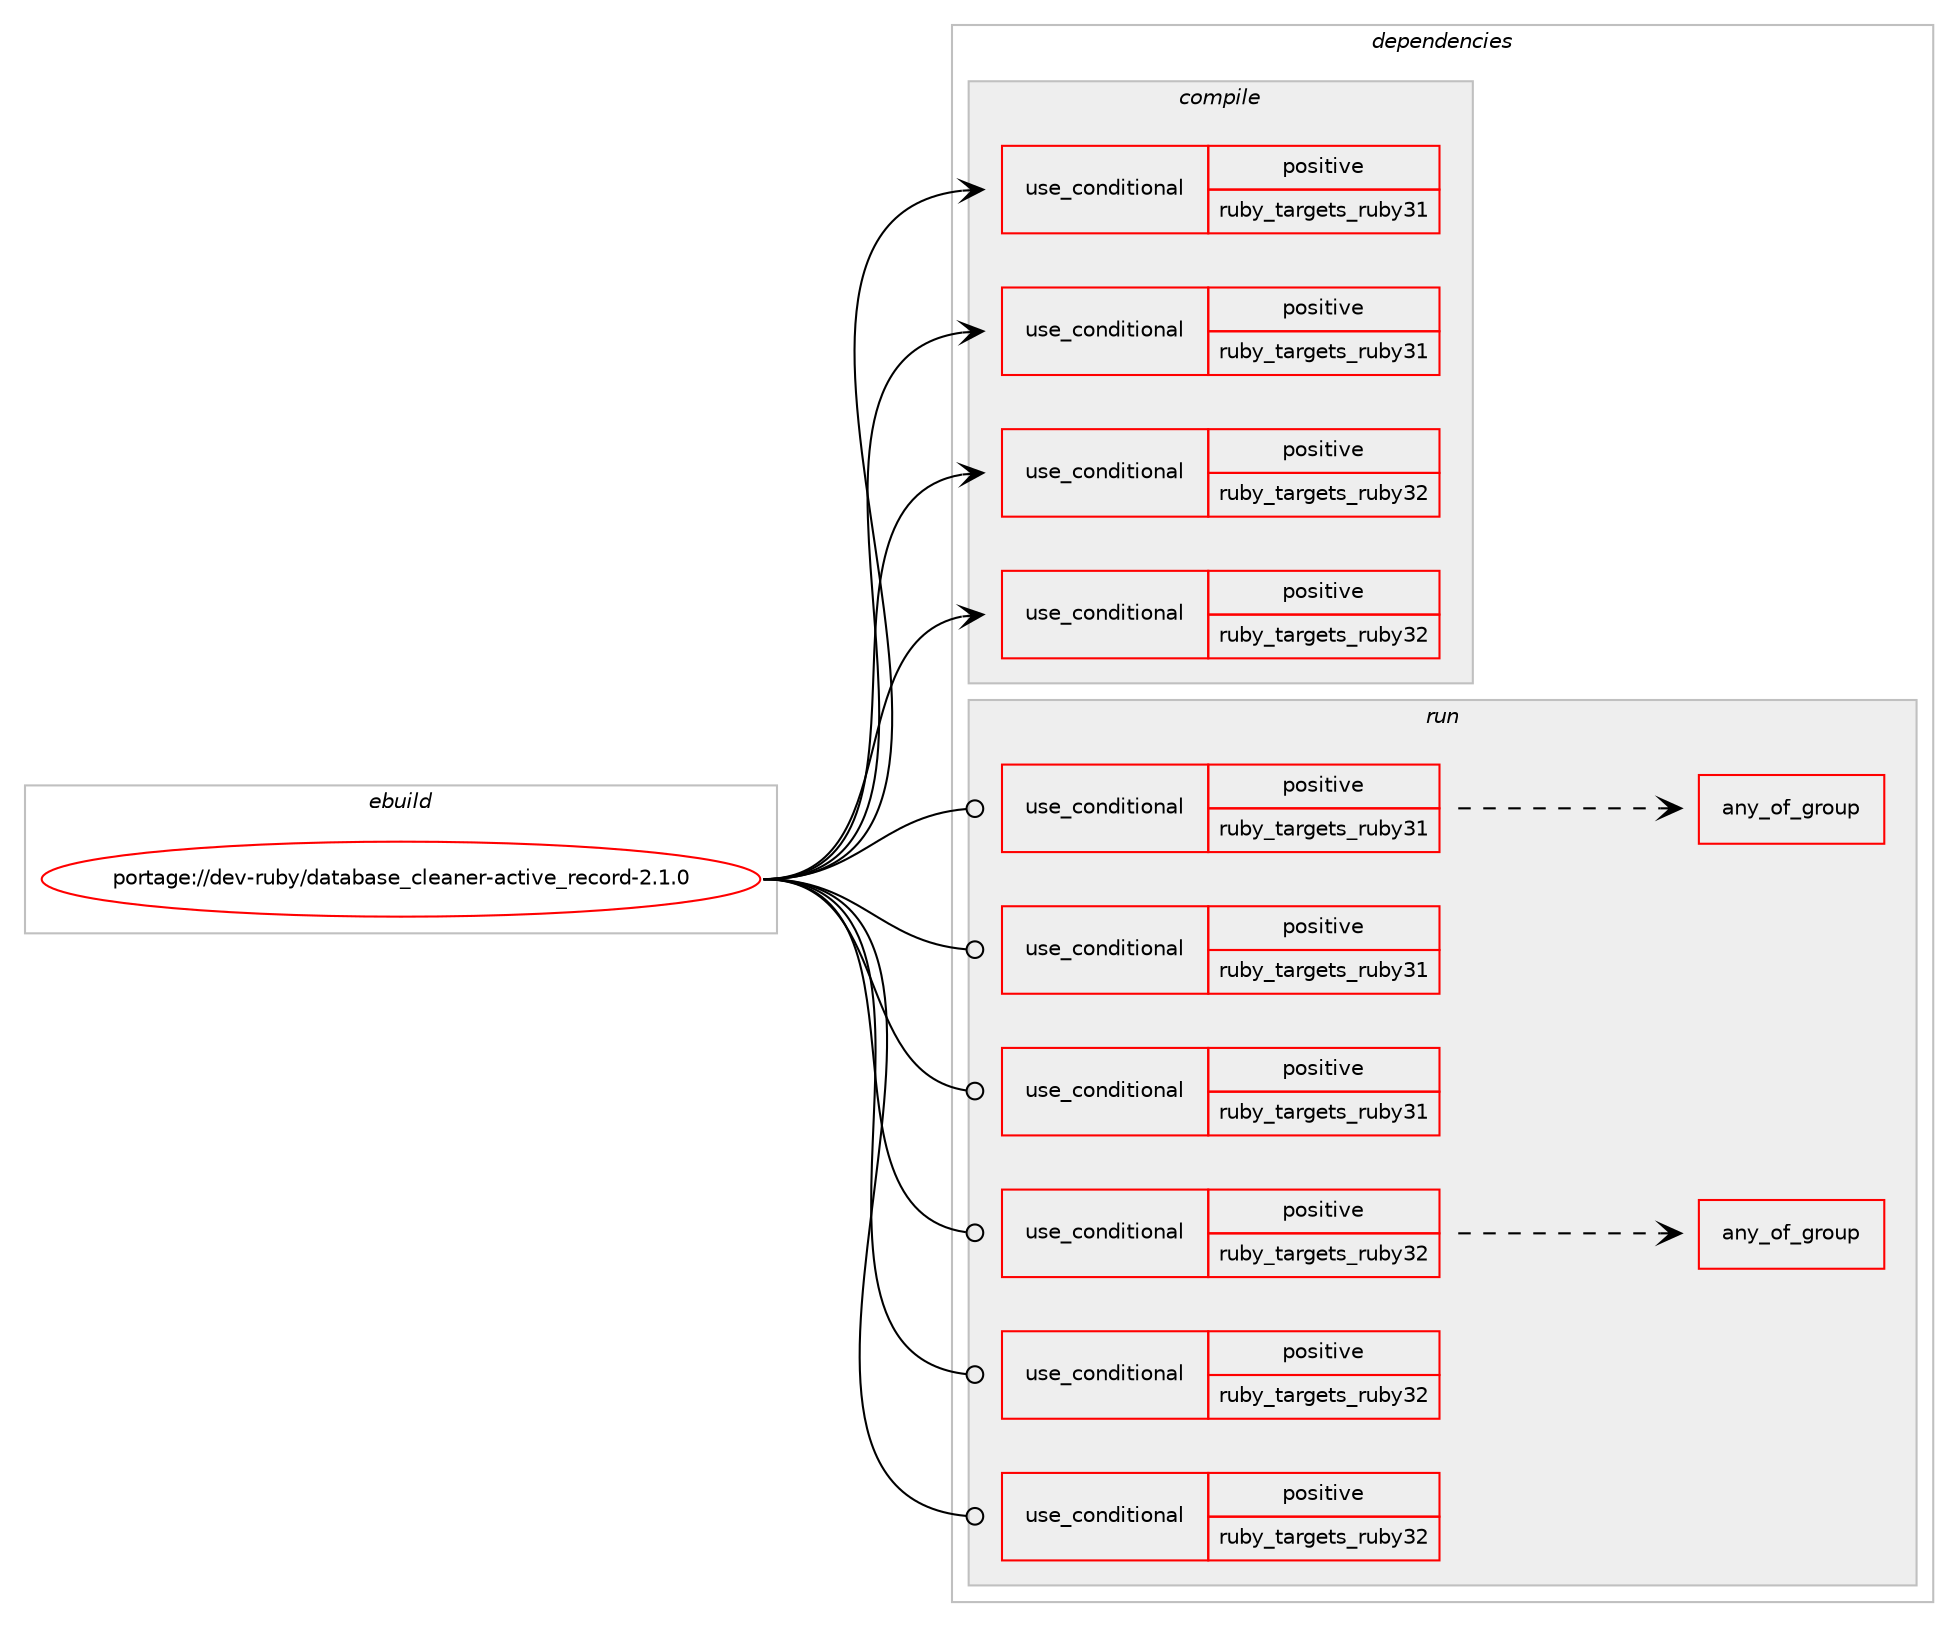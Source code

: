 digraph prolog {

# *************
# Graph options
# *************

newrank=true;
concentrate=true;
compound=true;
graph [rankdir=LR,fontname=Helvetica,fontsize=10,ranksep=1.5];#, ranksep=2.5, nodesep=0.2];
edge  [arrowhead=vee];
node  [fontname=Helvetica,fontsize=10];

# **********
# The ebuild
# **********

subgraph cluster_leftcol {
color=gray;
rank=same;
label=<<i>ebuild</i>>;
id [label="portage://dev-ruby/database_cleaner-active_record-2.1.0", color=red, width=4, href="../dev-ruby/database_cleaner-active_record-2.1.0.svg"];
}

# ****************
# The dependencies
# ****************

subgraph cluster_midcol {
color=gray;
label=<<i>dependencies</i>>;
subgraph cluster_compile {
fillcolor="#eeeeee";
style=filled;
label=<<i>compile</i>>;
subgraph cond45150 {
dependency92107 [label=<<TABLE BORDER="0" CELLBORDER="1" CELLSPACING="0" CELLPADDING="4"><TR><TD ROWSPAN="3" CELLPADDING="10">use_conditional</TD></TR><TR><TD>positive</TD></TR><TR><TD>ruby_targets_ruby31</TD></TR></TABLE>>, shape=none, color=red];
# *** BEGIN UNKNOWN DEPENDENCY TYPE (TODO) ***
# dependency92107 -> package_dependency(portage://dev-ruby/database_cleaner-active_record-2.1.0,install,no,dev-lang,ruby,none,[,,],[slot(3.1)],[])
# *** END UNKNOWN DEPENDENCY TYPE (TODO) ***

}
id:e -> dependency92107:w [weight=20,style="solid",arrowhead="vee"];
subgraph cond45151 {
dependency92108 [label=<<TABLE BORDER="0" CELLBORDER="1" CELLSPACING="0" CELLPADDING="4"><TR><TD ROWSPAN="3" CELLPADDING="10">use_conditional</TD></TR><TR><TD>positive</TD></TR><TR><TD>ruby_targets_ruby31</TD></TR></TABLE>>, shape=none, color=red];
# *** BEGIN UNKNOWN DEPENDENCY TYPE (TODO) ***
# dependency92108 -> package_dependency(portage://dev-ruby/database_cleaner-active_record-2.1.0,install,no,virtual,rubygems,none,[,,],[],[use(enable(ruby_targets_ruby31),negative)])
# *** END UNKNOWN DEPENDENCY TYPE (TODO) ***

}
id:e -> dependency92108:w [weight=20,style="solid",arrowhead="vee"];
subgraph cond45152 {
dependency92109 [label=<<TABLE BORDER="0" CELLBORDER="1" CELLSPACING="0" CELLPADDING="4"><TR><TD ROWSPAN="3" CELLPADDING="10">use_conditional</TD></TR><TR><TD>positive</TD></TR><TR><TD>ruby_targets_ruby32</TD></TR></TABLE>>, shape=none, color=red];
# *** BEGIN UNKNOWN DEPENDENCY TYPE (TODO) ***
# dependency92109 -> package_dependency(portage://dev-ruby/database_cleaner-active_record-2.1.0,install,no,dev-lang,ruby,none,[,,],[slot(3.2)],[])
# *** END UNKNOWN DEPENDENCY TYPE (TODO) ***

}
id:e -> dependency92109:w [weight=20,style="solid",arrowhead="vee"];
subgraph cond45153 {
dependency92110 [label=<<TABLE BORDER="0" CELLBORDER="1" CELLSPACING="0" CELLPADDING="4"><TR><TD ROWSPAN="3" CELLPADDING="10">use_conditional</TD></TR><TR><TD>positive</TD></TR><TR><TD>ruby_targets_ruby32</TD></TR></TABLE>>, shape=none, color=red];
# *** BEGIN UNKNOWN DEPENDENCY TYPE (TODO) ***
# dependency92110 -> package_dependency(portage://dev-ruby/database_cleaner-active_record-2.1.0,install,no,virtual,rubygems,none,[,,],[],[use(enable(ruby_targets_ruby32),negative)])
# *** END UNKNOWN DEPENDENCY TYPE (TODO) ***

}
id:e -> dependency92110:w [weight=20,style="solid",arrowhead="vee"];
}
subgraph cluster_compileandrun {
fillcolor="#eeeeee";
style=filled;
label=<<i>compile and run</i>>;
}
subgraph cluster_run {
fillcolor="#eeeeee";
style=filled;
label=<<i>run</i>>;
subgraph cond45154 {
dependency92111 [label=<<TABLE BORDER="0" CELLBORDER="1" CELLSPACING="0" CELLPADDING="4"><TR><TD ROWSPAN="3" CELLPADDING="10">use_conditional</TD></TR><TR><TD>positive</TD></TR><TR><TD>ruby_targets_ruby31</TD></TR></TABLE>>, shape=none, color=red];
subgraph any1121 {
dependency92112 [label=<<TABLE BORDER="0" CELLBORDER="1" CELLSPACING="0" CELLPADDING="4"><TR><TD CELLPADDING="10">any_of_group</TD></TR></TABLE>>, shape=none, color=red];# *** BEGIN UNKNOWN DEPENDENCY TYPE (TODO) ***
# dependency92112 -> package_dependency(portage://dev-ruby/database_cleaner-active_record-2.1.0,run,no,dev-ruby,activerecord,none,[,,],[slot(6.1)],[use(enable(ruby_targets_ruby31),negative)])
# *** END UNKNOWN DEPENDENCY TYPE (TODO) ***

}
dependency92111:e -> dependency92112:w [weight=20,style="dashed",arrowhead="vee"];
# *** BEGIN UNKNOWN DEPENDENCY TYPE (TODO) ***
# dependency92111 -> package_dependency(portage://dev-ruby/database_cleaner-active_record-2.1.0,run,no,dev-ruby,database_cleaner-core,none,[,,],[slot(2.0)],[use(enable(ruby_targets_ruby31),negative)])
# *** END UNKNOWN DEPENDENCY TYPE (TODO) ***

}
id:e -> dependency92111:w [weight=20,style="solid",arrowhead="odot"];
subgraph cond45155 {
dependency92113 [label=<<TABLE BORDER="0" CELLBORDER="1" CELLSPACING="0" CELLPADDING="4"><TR><TD ROWSPAN="3" CELLPADDING="10">use_conditional</TD></TR><TR><TD>positive</TD></TR><TR><TD>ruby_targets_ruby31</TD></TR></TABLE>>, shape=none, color=red];
# *** BEGIN UNKNOWN DEPENDENCY TYPE (TODO) ***
# dependency92113 -> package_dependency(portage://dev-ruby/database_cleaner-active_record-2.1.0,run,no,dev-lang,ruby,none,[,,],[slot(3.1)],[])
# *** END UNKNOWN DEPENDENCY TYPE (TODO) ***

}
id:e -> dependency92113:w [weight=20,style="solid",arrowhead="odot"];
subgraph cond45156 {
dependency92114 [label=<<TABLE BORDER="0" CELLBORDER="1" CELLSPACING="0" CELLPADDING="4"><TR><TD ROWSPAN="3" CELLPADDING="10">use_conditional</TD></TR><TR><TD>positive</TD></TR><TR><TD>ruby_targets_ruby31</TD></TR></TABLE>>, shape=none, color=red];
# *** BEGIN UNKNOWN DEPENDENCY TYPE (TODO) ***
# dependency92114 -> package_dependency(portage://dev-ruby/database_cleaner-active_record-2.1.0,run,no,virtual,rubygems,none,[,,],[],[use(enable(ruby_targets_ruby31),negative)])
# *** END UNKNOWN DEPENDENCY TYPE (TODO) ***

}
id:e -> dependency92114:w [weight=20,style="solid",arrowhead="odot"];
subgraph cond45157 {
dependency92115 [label=<<TABLE BORDER="0" CELLBORDER="1" CELLSPACING="0" CELLPADDING="4"><TR><TD ROWSPAN="3" CELLPADDING="10">use_conditional</TD></TR><TR><TD>positive</TD></TR><TR><TD>ruby_targets_ruby32</TD></TR></TABLE>>, shape=none, color=red];
subgraph any1122 {
dependency92116 [label=<<TABLE BORDER="0" CELLBORDER="1" CELLSPACING="0" CELLPADDING="4"><TR><TD CELLPADDING="10">any_of_group</TD></TR></TABLE>>, shape=none, color=red];# *** BEGIN UNKNOWN DEPENDENCY TYPE (TODO) ***
# dependency92116 -> package_dependency(portage://dev-ruby/database_cleaner-active_record-2.1.0,run,no,dev-ruby,activerecord,none,[,,],[slot(6.1)],[use(enable(ruby_targets_ruby32),negative)])
# *** END UNKNOWN DEPENDENCY TYPE (TODO) ***

}
dependency92115:e -> dependency92116:w [weight=20,style="dashed",arrowhead="vee"];
# *** BEGIN UNKNOWN DEPENDENCY TYPE (TODO) ***
# dependency92115 -> package_dependency(portage://dev-ruby/database_cleaner-active_record-2.1.0,run,no,dev-ruby,database_cleaner-core,none,[,,],[slot(2.0)],[use(enable(ruby_targets_ruby32),negative)])
# *** END UNKNOWN DEPENDENCY TYPE (TODO) ***

}
id:e -> dependency92115:w [weight=20,style="solid",arrowhead="odot"];
subgraph cond45158 {
dependency92117 [label=<<TABLE BORDER="0" CELLBORDER="1" CELLSPACING="0" CELLPADDING="4"><TR><TD ROWSPAN="3" CELLPADDING="10">use_conditional</TD></TR><TR><TD>positive</TD></TR><TR><TD>ruby_targets_ruby32</TD></TR></TABLE>>, shape=none, color=red];
# *** BEGIN UNKNOWN DEPENDENCY TYPE (TODO) ***
# dependency92117 -> package_dependency(portage://dev-ruby/database_cleaner-active_record-2.1.0,run,no,dev-lang,ruby,none,[,,],[slot(3.2)],[])
# *** END UNKNOWN DEPENDENCY TYPE (TODO) ***

}
id:e -> dependency92117:w [weight=20,style="solid",arrowhead="odot"];
subgraph cond45159 {
dependency92118 [label=<<TABLE BORDER="0" CELLBORDER="1" CELLSPACING="0" CELLPADDING="4"><TR><TD ROWSPAN="3" CELLPADDING="10">use_conditional</TD></TR><TR><TD>positive</TD></TR><TR><TD>ruby_targets_ruby32</TD></TR></TABLE>>, shape=none, color=red];
# *** BEGIN UNKNOWN DEPENDENCY TYPE (TODO) ***
# dependency92118 -> package_dependency(portage://dev-ruby/database_cleaner-active_record-2.1.0,run,no,virtual,rubygems,none,[,,],[],[use(enable(ruby_targets_ruby32),negative)])
# *** END UNKNOWN DEPENDENCY TYPE (TODO) ***

}
id:e -> dependency92118:w [weight=20,style="solid",arrowhead="odot"];
}
}

# **************
# The candidates
# **************

subgraph cluster_choices {
rank=same;
color=gray;
label=<<i>candidates</i>>;

}

}
